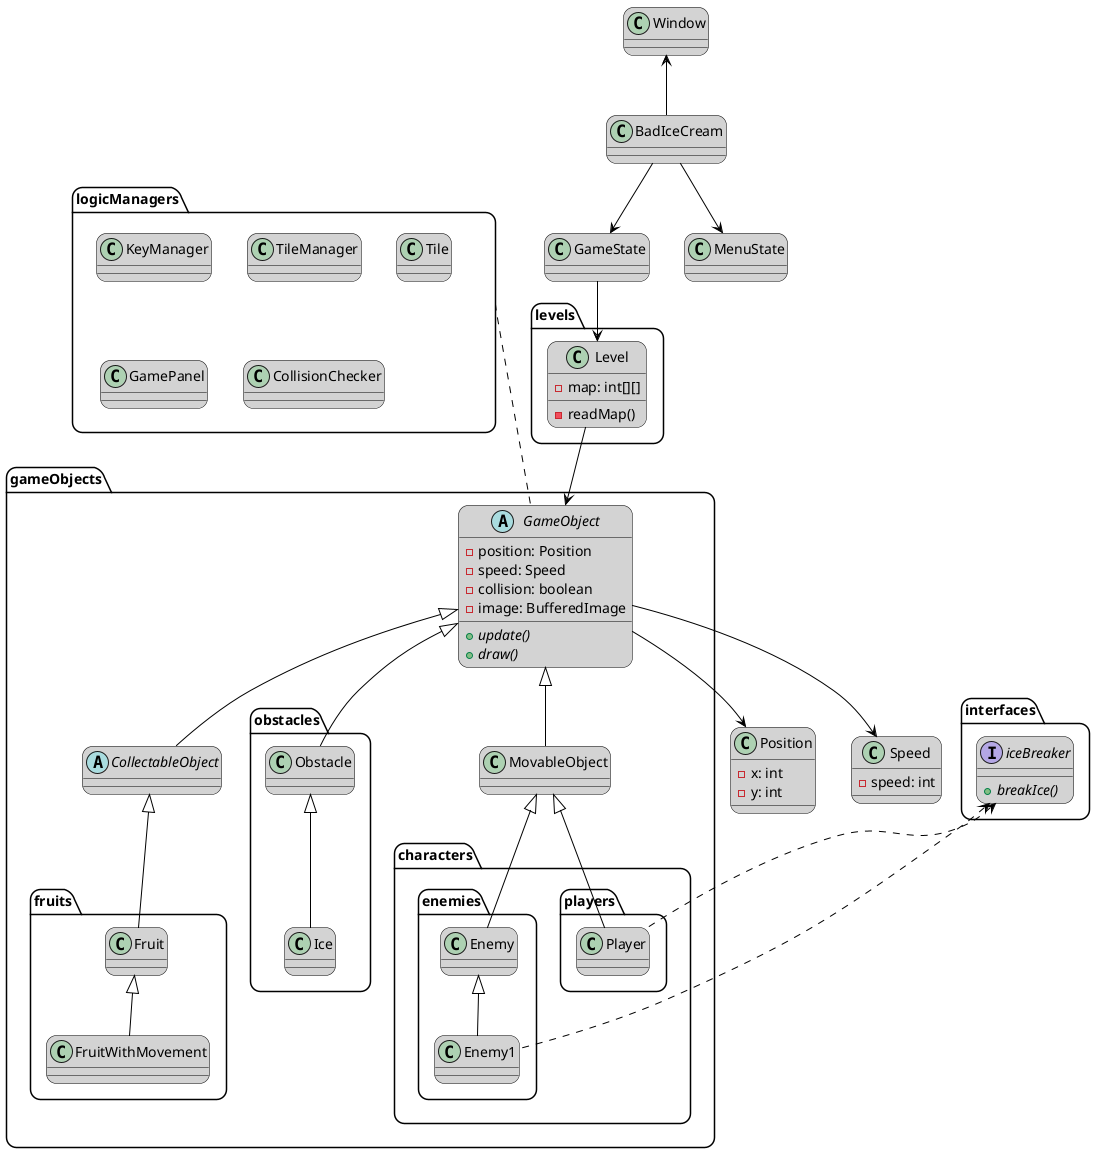 @startuml
'https://plantuml.com/class-diagram

skinparam roundcorner 20

skinparam class {
BackgroundColor LightGray
ArrowColor Black
BorderColor Black
}

/'
skinparam linetype ortho
skinparam stereotypeCBackgroundColor Red

'/

package interfaces{
    interface iceBreaker{
        + {abstract} breakIce()
    }

}

package gameObjects{

    class MovableObject

    package characters{

        package players{
            class Player
        }

        package enemies{
            class Enemy
            class Enemy1
        }
    }

    package obstacles{
        class Obstacle
        class Ice
    }

    package fruits{
        class Fruit
        class FruitWithMovement
    }

    abstract class GameObject{

        - position: Position
        - speed: Speed
        - collision: boolean
        - image: BufferedImage

        + {abstract} update()
        + {abstract} draw()
    }

    abstract class CollectableObject

}

package levels{
    class Level{
        - map: int[][]
        - readMap()
    }
}


package logicManagers{

    class KeyManager
    class TileManager
    class Tile
    class GamePanel
    class CollisionChecker
}


class Position{
    - x: int
    - y: int
}

class Speed{
    - speed: int
}

class Window
class BadIceCream

Window <-d- BadIceCream

BadIceCream --> GameState
BadIceCream --> MenuState
GameState --> Level

GameObject .u.. logicManagers

Level --> GameObject

GameObject --> Position
GameObject --> Speed

Enemy <|-- Enemy1

GameObject <|-- MovableObject
MovableObject <|-- Player
MovableObject <|-- Enemy

GameObject <|-- Obstacle
GameObject <|-- CollectableObject

CollectableObject <|-- Fruit
Fruit <|-- FruitWithMovement
Obstacle <|-- Ice

iceBreaker <.down. Player
iceBreaker <.down. Enemy1


@enduml